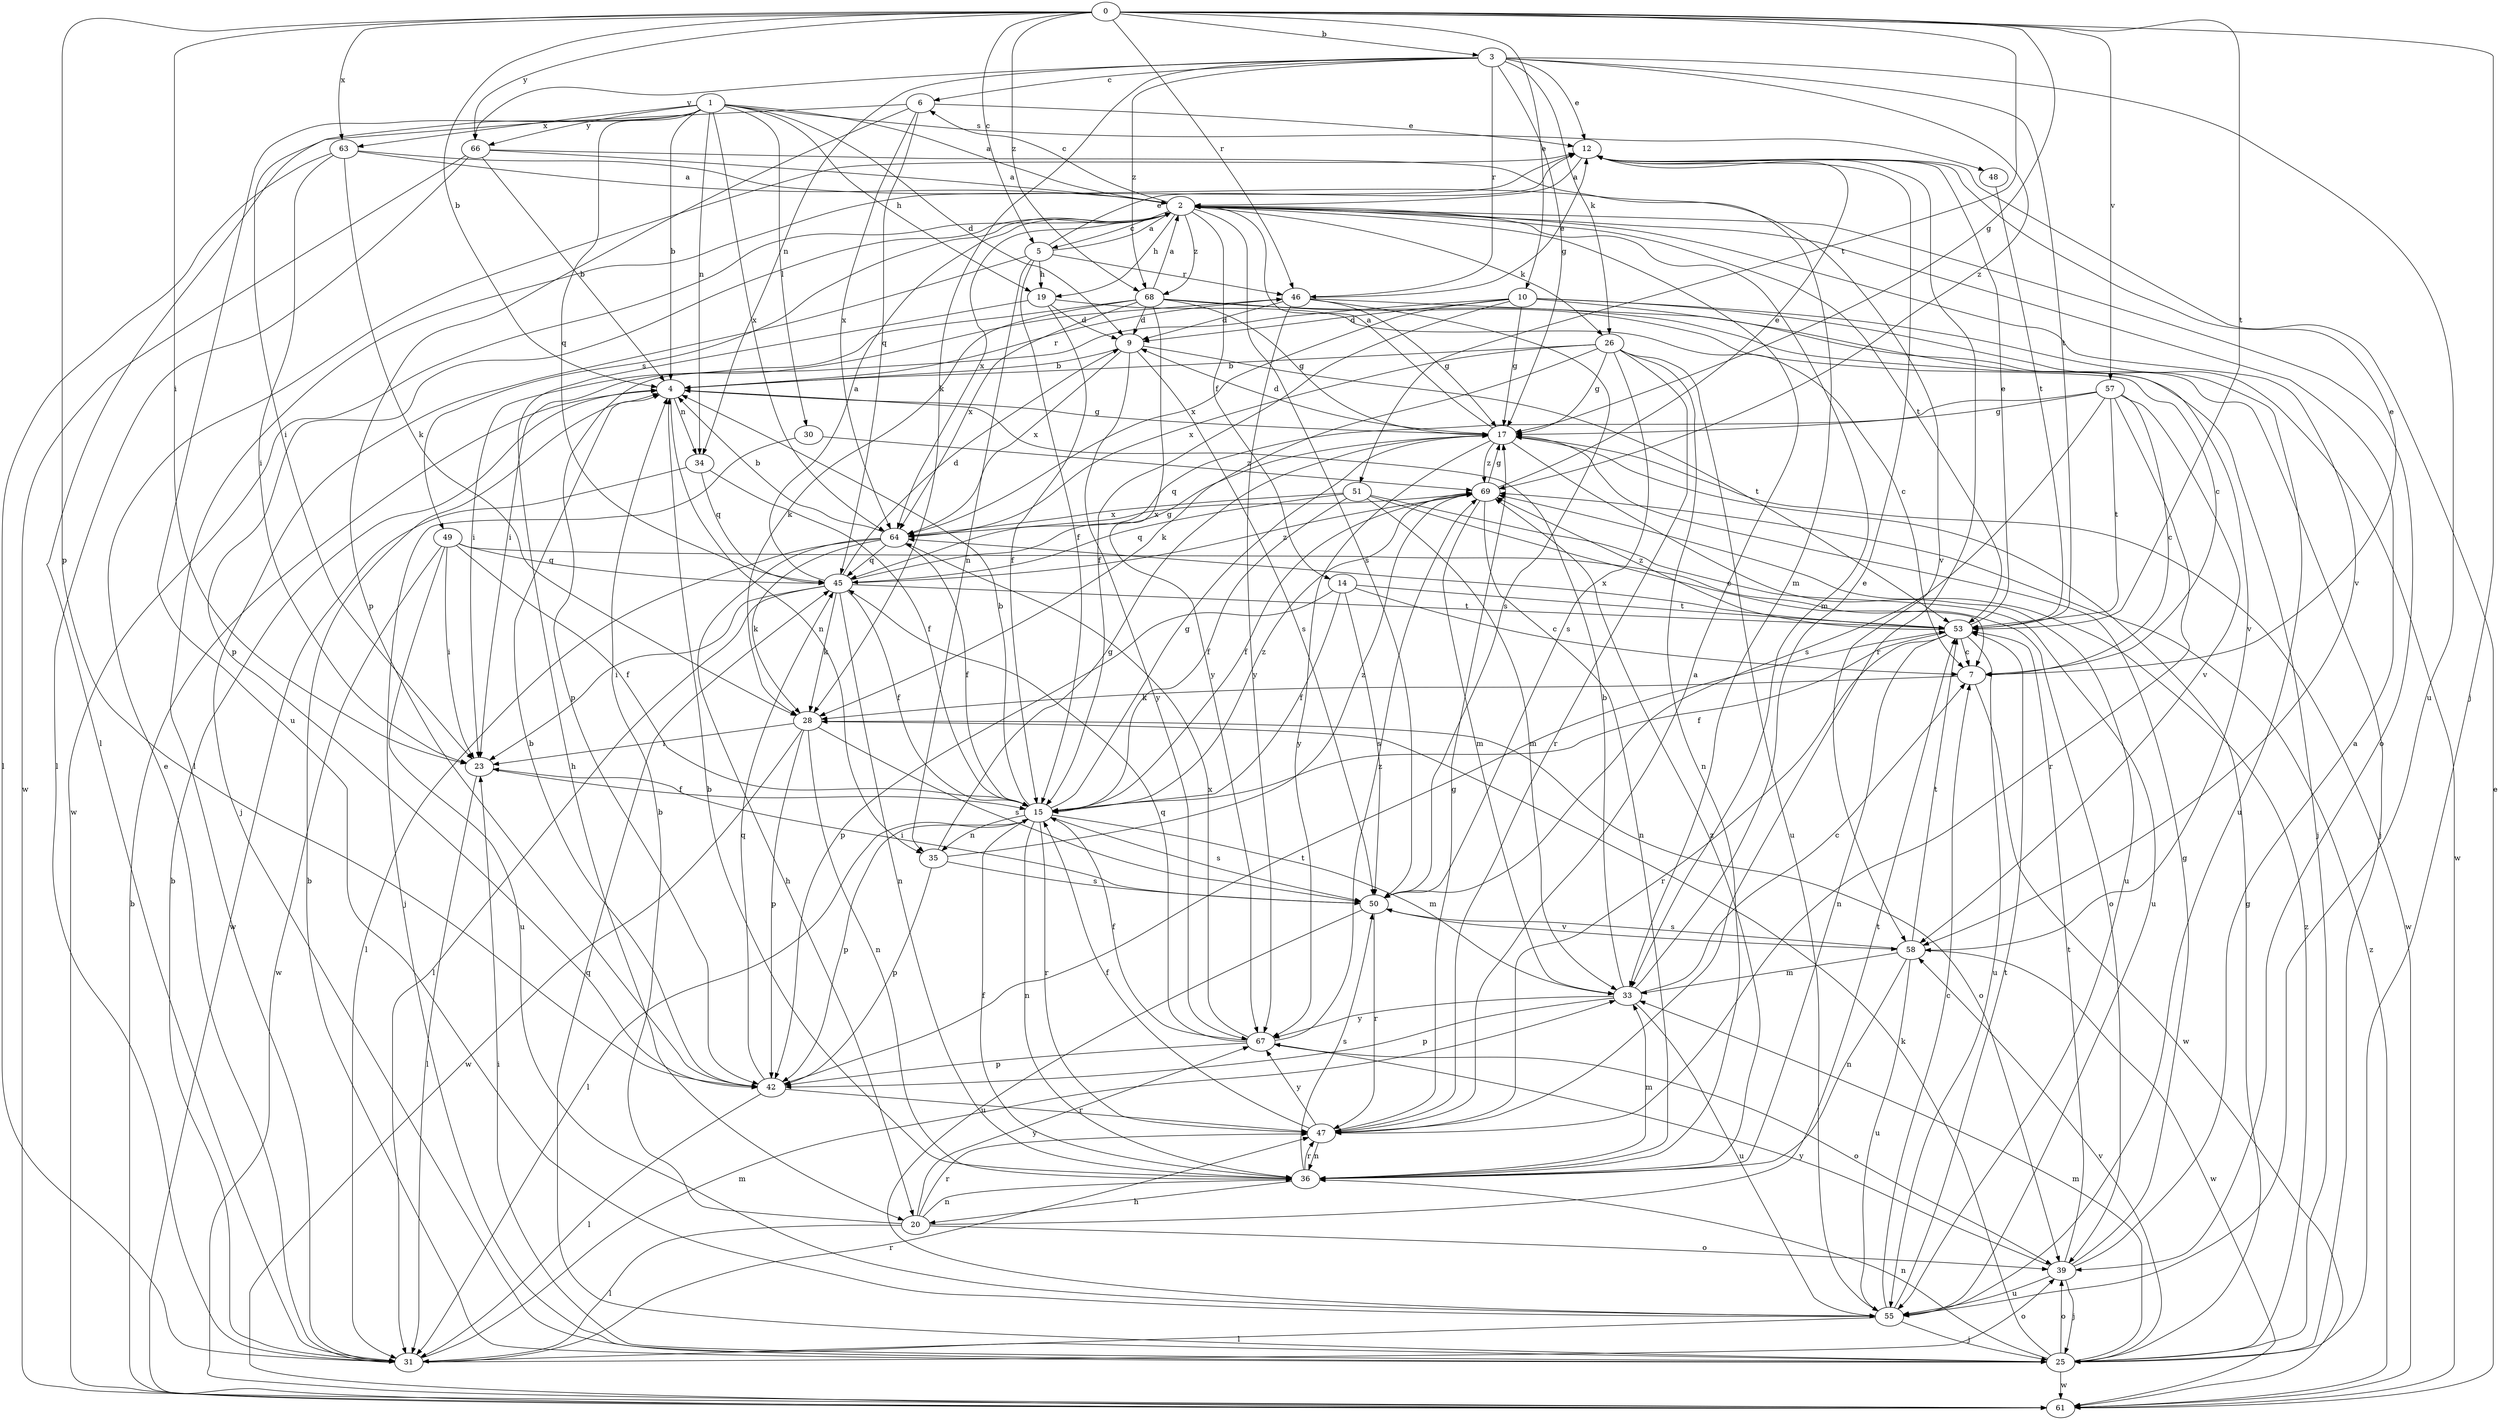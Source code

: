 strict digraph  {
0;
1;
2;
3;
4;
5;
6;
7;
9;
10;
12;
14;
15;
17;
19;
20;
23;
25;
26;
28;
30;
31;
33;
34;
35;
36;
39;
42;
45;
46;
47;
48;
49;
50;
51;
53;
55;
57;
58;
61;
63;
64;
66;
67;
68;
69;
0 -> 3  [label=b];
0 -> 4  [label=b];
0 -> 5  [label=c];
0 -> 10  [label=e];
0 -> 17  [label=g];
0 -> 23  [label=i];
0 -> 25  [label=j];
0 -> 42  [label=p];
0 -> 46  [label=r];
0 -> 51  [label=t];
0 -> 53  [label=t];
0 -> 57  [label=v];
0 -> 63  [label=x];
0 -> 66  [label=y];
0 -> 68  [label=z];
1 -> 2  [label=a];
1 -> 4  [label=b];
1 -> 9  [label=d];
1 -> 19  [label=h];
1 -> 23  [label=i];
1 -> 30  [label=l];
1 -> 34  [label=n];
1 -> 45  [label=q];
1 -> 48  [label=s];
1 -> 55  [label=u];
1 -> 63  [label=x];
1 -> 64  [label=x];
1 -> 66  [label=y];
2 -> 5  [label=c];
2 -> 6  [label=c];
2 -> 14  [label=f];
2 -> 19  [label=h];
2 -> 26  [label=k];
2 -> 33  [label=m];
2 -> 39  [label=o];
2 -> 42  [label=p];
2 -> 49  [label=s];
2 -> 50  [label=s];
2 -> 53  [label=t];
2 -> 58  [label=v];
2 -> 61  [label=w];
2 -> 64  [label=x];
2 -> 68  [label=z];
3 -> 6  [label=c];
3 -> 12  [label=e];
3 -> 17  [label=g];
3 -> 26  [label=k];
3 -> 28  [label=k];
3 -> 34  [label=n];
3 -> 46  [label=r];
3 -> 53  [label=t];
3 -> 55  [label=u];
3 -> 66  [label=y];
3 -> 68  [label=z];
3 -> 69  [label=z];
4 -> 17  [label=g];
4 -> 34  [label=n];
4 -> 35  [label=n];
4 -> 46  [label=r];
5 -> 2  [label=a];
5 -> 12  [label=e];
5 -> 15  [label=f];
5 -> 19  [label=h];
5 -> 25  [label=j];
5 -> 35  [label=n];
5 -> 46  [label=r];
6 -> 12  [label=e];
6 -> 31  [label=l];
6 -> 42  [label=p];
6 -> 45  [label=q];
6 -> 64  [label=x];
7 -> 12  [label=e];
7 -> 28  [label=k];
7 -> 61  [label=w];
9 -> 4  [label=b];
9 -> 50  [label=s];
9 -> 53  [label=t];
9 -> 64  [label=x];
9 -> 67  [label=y];
10 -> 9  [label=d];
10 -> 15  [label=f];
10 -> 17  [label=g];
10 -> 42  [label=p];
10 -> 55  [label=u];
10 -> 58  [label=v];
10 -> 61  [label=w];
10 -> 64  [label=x];
12 -> 2  [label=a];
12 -> 31  [label=l];
12 -> 47  [label=r];
14 -> 7  [label=c];
14 -> 15  [label=f];
14 -> 42  [label=p];
14 -> 50  [label=s];
14 -> 53  [label=t];
15 -> 4  [label=b];
15 -> 17  [label=g];
15 -> 31  [label=l];
15 -> 33  [label=m];
15 -> 35  [label=n];
15 -> 36  [label=n];
15 -> 42  [label=p];
15 -> 47  [label=r];
15 -> 50  [label=s];
15 -> 69  [label=z];
17 -> 2  [label=a];
17 -> 9  [label=d];
17 -> 55  [label=u];
17 -> 61  [label=w];
17 -> 67  [label=y];
17 -> 69  [label=z];
19 -> 7  [label=c];
19 -> 9  [label=d];
19 -> 15  [label=f];
19 -> 20  [label=h];
20 -> 4  [label=b];
20 -> 31  [label=l];
20 -> 36  [label=n];
20 -> 39  [label=o];
20 -> 47  [label=r];
20 -> 53  [label=t];
20 -> 67  [label=y];
23 -> 15  [label=f];
23 -> 31  [label=l];
25 -> 4  [label=b];
25 -> 17  [label=g];
25 -> 23  [label=i];
25 -> 28  [label=k];
25 -> 33  [label=m];
25 -> 36  [label=n];
25 -> 39  [label=o];
25 -> 45  [label=q];
25 -> 58  [label=v];
25 -> 61  [label=w];
25 -> 69  [label=z];
26 -> 4  [label=b];
26 -> 17  [label=g];
26 -> 28  [label=k];
26 -> 36  [label=n];
26 -> 47  [label=r];
26 -> 50  [label=s];
26 -> 55  [label=u];
26 -> 64  [label=x];
28 -> 23  [label=i];
28 -> 36  [label=n];
28 -> 39  [label=o];
28 -> 42  [label=p];
28 -> 50  [label=s];
28 -> 61  [label=w];
30 -> 25  [label=j];
30 -> 69  [label=z];
31 -> 4  [label=b];
31 -> 12  [label=e];
31 -> 33  [label=m];
31 -> 39  [label=o];
31 -> 47  [label=r];
33 -> 4  [label=b];
33 -> 7  [label=c];
33 -> 12  [label=e];
33 -> 42  [label=p];
33 -> 55  [label=u];
33 -> 67  [label=y];
34 -> 15  [label=f];
34 -> 45  [label=q];
34 -> 61  [label=w];
35 -> 17  [label=g];
35 -> 42  [label=p];
35 -> 50  [label=s];
35 -> 69  [label=z];
36 -> 4  [label=b];
36 -> 15  [label=f];
36 -> 20  [label=h];
36 -> 33  [label=m];
36 -> 47  [label=r];
36 -> 50  [label=s];
36 -> 69  [label=z];
39 -> 2  [label=a];
39 -> 17  [label=g];
39 -> 25  [label=j];
39 -> 53  [label=t];
39 -> 55  [label=u];
39 -> 67  [label=y];
42 -> 4  [label=b];
42 -> 31  [label=l];
42 -> 45  [label=q];
42 -> 47  [label=r];
42 -> 53  [label=t];
45 -> 2  [label=a];
45 -> 9  [label=d];
45 -> 15  [label=f];
45 -> 17  [label=g];
45 -> 23  [label=i];
45 -> 28  [label=k];
45 -> 31  [label=l];
45 -> 36  [label=n];
45 -> 53  [label=t];
45 -> 69  [label=z];
46 -> 9  [label=d];
46 -> 12  [label=e];
46 -> 17  [label=g];
46 -> 23  [label=i];
46 -> 25  [label=j];
46 -> 50  [label=s];
46 -> 67  [label=y];
47 -> 2  [label=a];
47 -> 15  [label=f];
47 -> 17  [label=g];
47 -> 36  [label=n];
47 -> 67  [label=y];
48 -> 53  [label=t];
49 -> 15  [label=f];
49 -> 23  [label=i];
49 -> 39  [label=o];
49 -> 45  [label=q];
49 -> 55  [label=u];
49 -> 61  [label=w];
50 -> 23  [label=i];
50 -> 47  [label=r];
50 -> 55  [label=u];
50 -> 58  [label=v];
51 -> 7  [label=c];
51 -> 15  [label=f];
51 -> 33  [label=m];
51 -> 45  [label=q];
51 -> 55  [label=u];
51 -> 64  [label=x];
53 -> 7  [label=c];
53 -> 12  [label=e];
53 -> 15  [label=f];
53 -> 36  [label=n];
53 -> 47  [label=r];
53 -> 55  [label=u];
53 -> 64  [label=x];
53 -> 69  [label=z];
55 -> 7  [label=c];
55 -> 25  [label=j];
55 -> 31  [label=l];
55 -> 53  [label=t];
57 -> 7  [label=c];
57 -> 17  [label=g];
57 -> 45  [label=q];
57 -> 47  [label=r];
57 -> 50  [label=s];
57 -> 53  [label=t];
57 -> 58  [label=v];
58 -> 33  [label=m];
58 -> 36  [label=n];
58 -> 50  [label=s];
58 -> 53  [label=t];
58 -> 55  [label=u];
58 -> 61  [label=w];
61 -> 4  [label=b];
61 -> 12  [label=e];
61 -> 69  [label=z];
63 -> 2  [label=a];
63 -> 23  [label=i];
63 -> 28  [label=k];
63 -> 31  [label=l];
63 -> 58  [label=v];
64 -> 4  [label=b];
64 -> 15  [label=f];
64 -> 20  [label=h];
64 -> 28  [label=k];
64 -> 31  [label=l];
64 -> 45  [label=q];
66 -> 2  [label=a];
66 -> 4  [label=b];
66 -> 31  [label=l];
66 -> 33  [label=m];
66 -> 61  [label=w];
67 -> 15  [label=f];
67 -> 39  [label=o];
67 -> 42  [label=p];
67 -> 45  [label=q];
67 -> 64  [label=x];
67 -> 69  [label=z];
68 -> 2  [label=a];
68 -> 7  [label=c];
68 -> 9  [label=d];
68 -> 17  [label=g];
68 -> 23  [label=i];
68 -> 25  [label=j];
68 -> 28  [label=k];
68 -> 64  [label=x];
68 -> 67  [label=y];
69 -> 12  [label=e];
69 -> 15  [label=f];
69 -> 17  [label=g];
69 -> 33  [label=m];
69 -> 36  [label=n];
69 -> 64  [label=x];
}
